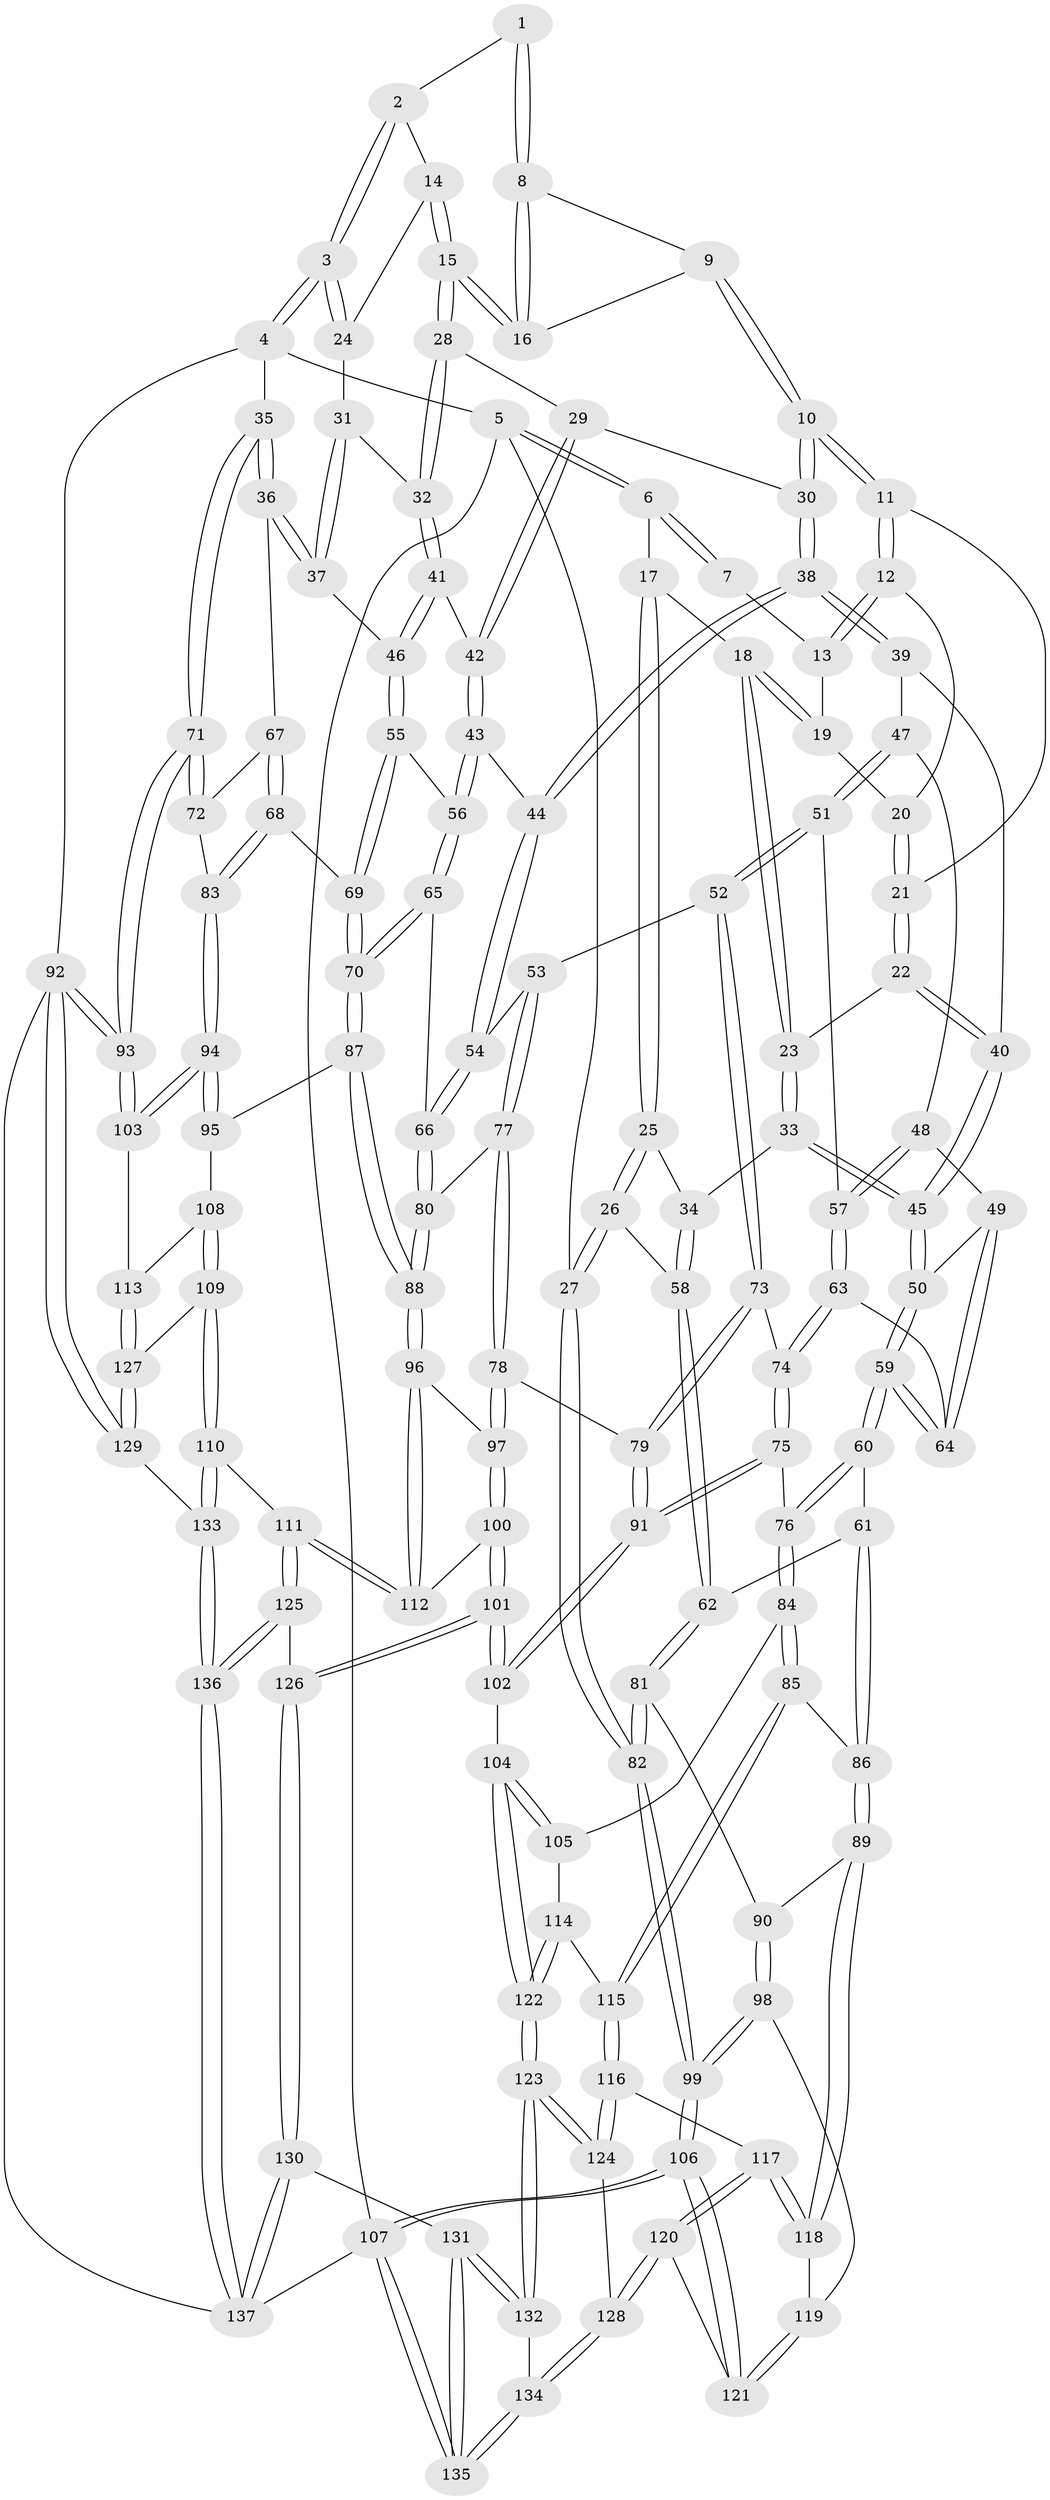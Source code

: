 // coarse degree distribution, {4: 0.2708333333333333, 2: 0.041666666666666664, 3: 0.6875}
// Generated by graph-tools (version 1.1) at 2025/38/03/04/25 23:38:26]
// undirected, 137 vertices, 339 edges
graph export_dot {
  node [color=gray90,style=filled];
  1 [pos="+0.6252823181214201+0"];
  2 [pos="+0.715211273763772+0"];
  3 [pos="+1+0"];
  4 [pos="+1+0"];
  5 [pos="+0+0"];
  6 [pos="+0+0"];
  7 [pos="+0.43112024336864524+0"];
  8 [pos="+0.6188303610209657+0"];
  9 [pos="+0.5978469068665311+0.055324820874736454"];
  10 [pos="+0.5244903049892775+0.16629082790789124"];
  11 [pos="+0.5106408990138301+0.16213701776741532"];
  12 [pos="+0.47288033845809707+0.08663138946222794"];
  13 [pos="+0.4205294464606699+0"];
  14 [pos="+0.7536605686896792+0.09376807006362127"];
  15 [pos="+0.7252155984613512+0.1334243126363755"];
  16 [pos="+0.7098948006268457+0.12082520664208862"];
  17 [pos="+0.13543327554831253+0.0041450526092035415"];
  18 [pos="+0.2425795951870212+0.1203887275265037"];
  19 [pos="+0.3497061155312762+0.07384873537841923"];
  20 [pos="+0.370877419906742+0.09950802937624756"];
  21 [pos="+0.42686301869838417+0.18492957156354423"];
  22 [pos="+0.3810074345262008+0.21800751050499514"];
  23 [pos="+0.2494356803323579+0.15038737331830632"];
  24 [pos="+0.9236910050030123+0.0758204703926911"];
  25 [pos="+0.07077305358410996+0.25978896504589966"];
  26 [pos="+0+0.2763783320183686"];
  27 [pos="+0+0.2718214657293136"];
  28 [pos="+0.72210053993752+0.16722038435871087"];
  29 [pos="+0.5402296488323356+0.17812943008067364"];
  30 [pos="+0.5333596073478913+0.17738202966850472"];
  31 [pos="+0.8804122611130297+0.18337512186606053"];
  32 [pos="+0.7488223184500262+0.21711997143759174"];
  33 [pos="+0.18902539228427487+0.2882041673603919"];
  34 [pos="+0.1538932343535262+0.2993180309583826"];
  35 [pos="+1+0.32033454199033784"];
  36 [pos="+0.9646223773421361+0.3387981871609232"];
  37 [pos="+0.9594091998821593+0.3376531631488061"];
  38 [pos="+0.5440740039796346+0.32596789956971883"];
  39 [pos="+0.373608405828629+0.27653091662080614"];
  40 [pos="+0.37293928712576324+0.27577464025015247"];
  41 [pos="+0.7389945393744486+0.2732678950881029"];
  42 [pos="+0.7175318860247046+0.2934137525298657"];
  43 [pos="+0.700527570901425+0.31718336659042"];
  44 [pos="+0.5520011909257929+0.34744016502512814"];
  45 [pos="+0.2709141955979525+0.33154821360604697"];
  46 [pos="+0.8921627000729906+0.35730733953341903"];
  47 [pos="+0.3996888801123409+0.3487135459704221"];
  48 [pos="+0.37103760699093397+0.3837808539931056"];
  49 [pos="+0.34806181172845607+0.3899903692851744"];
  50 [pos="+0.2908413029049383+0.39300804413682855"];
  51 [pos="+0.5035852437912655+0.40358873232384807"];
  52 [pos="+0.525472667984112+0.4038110541817997"];
  53 [pos="+0.5286551136437289+0.40244407274203814"];
  54 [pos="+0.5345474776304001+0.39706545800391063"];
  55 [pos="+0.8555983065159384+0.4025198317144619"];
  56 [pos="+0.7259414741952384+0.4133479176349714"];
  57 [pos="+0.41420407825674166+0.4380392460358845"];
  58 [pos="+0.12442835009272947+0.4424377366298762"];
  59 [pos="+0.28260448200045346+0.44460553465095215"];
  60 [pos="+0.2754049758527878+0.45628663586652535"];
  61 [pos="+0.18304336432666657+0.47458494727208284"];
  62 [pos="+0.12598318071579603+0.456379592460706"];
  63 [pos="+0.3924728078449461+0.4594525970003069"];
  64 [pos="+0.3898965473178902+0.45867293294961936"];
  65 [pos="+0.7054949015113333+0.47363941438255674"];
  66 [pos="+0.6688367091049181+0.4771455620753654"];
  67 [pos="+0.9510160038649547+0.424957872035464"];
  68 [pos="+0.8607814975175977+0.5411836598416448"];
  69 [pos="+0.8336438093331053+0.5334356866718678"];
  70 [pos="+0.7773583837304096+0.5552789713943924"];
  71 [pos="+1+0.4136256507908717"];
  72 [pos="+0.9528934782329359+0.5041790956169383"];
  73 [pos="+0.4708133380939364+0.5164141291868085"];
  74 [pos="+0.39664189204659606+0.5329193165488546"];
  75 [pos="+0.3625694021970343+0.5767828031337205"];
  76 [pos="+0.32650566567743816+0.5797215863267909"];
  77 [pos="+0.5752146175263733+0.5694876009614963"];
  78 [pos="+0.5621569947350825+0.5847877357765583"];
  79 [pos="+0.5102341893323588+0.5777064184671393"];
  80 [pos="+0.6095655788228249+0.5591377337566568"];
  81 [pos="+0.09559987020208247+0.488803407243701"];
  82 [pos="+0+0.5847870218735708"];
  83 [pos="+0.9288976460229869+0.5708736095837786"];
  84 [pos="+0.3037831899232291+0.60024027301069"];
  85 [pos="+0.23058705860356027+0.6251386709167389"];
  86 [pos="+0.23012028248335423+0.6251443465292753"];
  87 [pos="+0.7607252268623529+0.5979149775237628"];
  88 [pos="+0.7200424762086322+0.6270714410593976"];
  89 [pos="+0.20320908783599984+0.6376011053202525"];
  90 [pos="+0.1339726572109023+0.600659008563545"];
  91 [pos="+0.4319830794154694+0.6346412903279889"];
  92 [pos="+1+0.805618907571685"];
  93 [pos="+1+0.7137509595653106"];
  94 [pos="+0.9881181561200472+0.6363222088915798"];
  95 [pos="+0.78608941135025+0.6276556147086582"];
  96 [pos="+0.7181181906107439+0.6303565541730145"];
  97 [pos="+0.571568366974311+0.6449470919422324"];
  98 [pos="+0.008028701740476386+0.6617621260047928"];
  99 [pos="+0+0.6923961204322252"];
  100 [pos="+0.562685526018316+0.687039054519768"];
  101 [pos="+0.5258878181754802+0.7513939108350133"];
  102 [pos="+0.4537195900801127+0.7219835399329833"];
  103 [pos="+1+0.6696905387034694"];
  104 [pos="+0.37753682626844715+0.7537820381891845"];
  105 [pos="+0.3315664721354341+0.6805310886059749"];
  106 [pos="+0+0.8135742194411625"];
  107 [pos="+0+1"];
  108 [pos="+0.7909190707469057+0.6339931105088654"];
  109 [pos="+0.8236344904394727+0.7793067343831157"];
  110 [pos="+0.8024520285197461+0.7939943275692452"];
  111 [pos="+0.7130888486299956+0.8047264703370923"];
  112 [pos="+0.7036622837421694+0.6849964905481406"];
  113 [pos="+0.93859387646096+0.7035917240413928"];
  114 [pos="+0.2778000530559839+0.7164527461475696"];
  115 [pos="+0.27485878220631116+0.7159760900900936"];
  116 [pos="+0.24490827418814395+0.7709401209406369"];
  117 [pos="+0.19217350191831517+0.7507550734347541"];
  118 [pos="+0.1871549043004002+0.6695947169396862"];
  119 [pos="+0.12388698572723549+0.6906156432724211"];
  120 [pos="+0.1262756523441897+0.8088782626635344"];
  121 [pos="+0.10032617413852464+0.8032933208491899"];
  122 [pos="+0.371016680675232+0.7609202158713787"];
  123 [pos="+0.3226458770950994+0.8502367300414236"];
  124 [pos="+0.2997359757279126+0.8384042190754809"];
  125 [pos="+0.7116686484674782+0.8059691571140978"];
  126 [pos="+0.5782651926121263+0.848799360643247"];
  127 [pos="+0.8509510906860587+0.7716414673691844"];
  128 [pos="+0.15788410952215542+0.8511262491963055"];
  129 [pos="+0.9673816702644779+0.8987355160145524"];
  130 [pos="+0.46586444068580557+1"];
  131 [pos="+0.46209171238848673+1"];
  132 [pos="+0.3496505408287519+0.941292402906835"];
  133 [pos="+0.8802848414718716+0.9620818238289576"];
  134 [pos="+0.16023286985682803+0.9073977472965967"];
  135 [pos="+0+1"];
  136 [pos="+0.816757086818236+1"];
  137 [pos="+0.7746979598126638+1"];
  1 -- 2;
  1 -- 8;
  1 -- 8;
  2 -- 3;
  2 -- 3;
  2 -- 14;
  3 -- 4;
  3 -- 4;
  3 -- 24;
  3 -- 24;
  4 -- 5;
  4 -- 35;
  4 -- 92;
  5 -- 6;
  5 -- 6;
  5 -- 27;
  5 -- 107;
  6 -- 7;
  6 -- 7;
  6 -- 17;
  7 -- 13;
  8 -- 9;
  8 -- 16;
  8 -- 16;
  9 -- 10;
  9 -- 10;
  9 -- 16;
  10 -- 11;
  10 -- 11;
  10 -- 30;
  10 -- 30;
  11 -- 12;
  11 -- 12;
  11 -- 21;
  12 -- 13;
  12 -- 13;
  12 -- 20;
  13 -- 19;
  14 -- 15;
  14 -- 15;
  14 -- 24;
  15 -- 16;
  15 -- 16;
  15 -- 28;
  15 -- 28;
  17 -- 18;
  17 -- 25;
  17 -- 25;
  18 -- 19;
  18 -- 19;
  18 -- 23;
  18 -- 23;
  19 -- 20;
  20 -- 21;
  20 -- 21;
  21 -- 22;
  21 -- 22;
  22 -- 23;
  22 -- 40;
  22 -- 40;
  23 -- 33;
  23 -- 33;
  24 -- 31;
  25 -- 26;
  25 -- 26;
  25 -- 34;
  26 -- 27;
  26 -- 27;
  26 -- 58;
  27 -- 82;
  27 -- 82;
  28 -- 29;
  28 -- 32;
  28 -- 32;
  29 -- 30;
  29 -- 42;
  29 -- 42;
  30 -- 38;
  30 -- 38;
  31 -- 32;
  31 -- 37;
  31 -- 37;
  32 -- 41;
  32 -- 41;
  33 -- 34;
  33 -- 45;
  33 -- 45;
  34 -- 58;
  34 -- 58;
  35 -- 36;
  35 -- 36;
  35 -- 71;
  35 -- 71;
  36 -- 37;
  36 -- 37;
  36 -- 67;
  37 -- 46;
  38 -- 39;
  38 -- 39;
  38 -- 44;
  38 -- 44;
  39 -- 40;
  39 -- 47;
  40 -- 45;
  40 -- 45;
  41 -- 42;
  41 -- 46;
  41 -- 46;
  42 -- 43;
  42 -- 43;
  43 -- 44;
  43 -- 56;
  43 -- 56;
  44 -- 54;
  44 -- 54;
  45 -- 50;
  45 -- 50;
  46 -- 55;
  46 -- 55;
  47 -- 48;
  47 -- 51;
  47 -- 51;
  48 -- 49;
  48 -- 57;
  48 -- 57;
  49 -- 50;
  49 -- 64;
  49 -- 64;
  50 -- 59;
  50 -- 59;
  51 -- 52;
  51 -- 52;
  51 -- 57;
  52 -- 53;
  52 -- 73;
  52 -- 73;
  53 -- 54;
  53 -- 77;
  53 -- 77;
  54 -- 66;
  54 -- 66;
  55 -- 56;
  55 -- 69;
  55 -- 69;
  56 -- 65;
  56 -- 65;
  57 -- 63;
  57 -- 63;
  58 -- 62;
  58 -- 62;
  59 -- 60;
  59 -- 60;
  59 -- 64;
  59 -- 64;
  60 -- 61;
  60 -- 76;
  60 -- 76;
  61 -- 62;
  61 -- 86;
  61 -- 86;
  62 -- 81;
  62 -- 81;
  63 -- 64;
  63 -- 74;
  63 -- 74;
  65 -- 66;
  65 -- 70;
  65 -- 70;
  66 -- 80;
  66 -- 80;
  67 -- 68;
  67 -- 68;
  67 -- 72;
  68 -- 69;
  68 -- 83;
  68 -- 83;
  69 -- 70;
  69 -- 70;
  70 -- 87;
  70 -- 87;
  71 -- 72;
  71 -- 72;
  71 -- 93;
  71 -- 93;
  72 -- 83;
  73 -- 74;
  73 -- 79;
  73 -- 79;
  74 -- 75;
  74 -- 75;
  75 -- 76;
  75 -- 91;
  75 -- 91;
  76 -- 84;
  76 -- 84;
  77 -- 78;
  77 -- 78;
  77 -- 80;
  78 -- 79;
  78 -- 97;
  78 -- 97;
  79 -- 91;
  79 -- 91;
  80 -- 88;
  80 -- 88;
  81 -- 82;
  81 -- 82;
  81 -- 90;
  82 -- 99;
  82 -- 99;
  83 -- 94;
  83 -- 94;
  84 -- 85;
  84 -- 85;
  84 -- 105;
  85 -- 86;
  85 -- 115;
  85 -- 115;
  86 -- 89;
  86 -- 89;
  87 -- 88;
  87 -- 88;
  87 -- 95;
  88 -- 96;
  88 -- 96;
  89 -- 90;
  89 -- 118;
  89 -- 118;
  90 -- 98;
  90 -- 98;
  91 -- 102;
  91 -- 102;
  92 -- 93;
  92 -- 93;
  92 -- 129;
  92 -- 129;
  92 -- 137;
  93 -- 103;
  93 -- 103;
  94 -- 95;
  94 -- 95;
  94 -- 103;
  94 -- 103;
  95 -- 108;
  96 -- 97;
  96 -- 112;
  96 -- 112;
  97 -- 100;
  97 -- 100;
  98 -- 99;
  98 -- 99;
  98 -- 119;
  99 -- 106;
  99 -- 106;
  100 -- 101;
  100 -- 101;
  100 -- 112;
  101 -- 102;
  101 -- 102;
  101 -- 126;
  101 -- 126;
  102 -- 104;
  103 -- 113;
  104 -- 105;
  104 -- 105;
  104 -- 122;
  104 -- 122;
  105 -- 114;
  106 -- 107;
  106 -- 107;
  106 -- 121;
  106 -- 121;
  107 -- 135;
  107 -- 135;
  107 -- 137;
  108 -- 109;
  108 -- 109;
  108 -- 113;
  109 -- 110;
  109 -- 110;
  109 -- 127;
  110 -- 111;
  110 -- 133;
  110 -- 133;
  111 -- 112;
  111 -- 112;
  111 -- 125;
  111 -- 125;
  113 -- 127;
  113 -- 127;
  114 -- 115;
  114 -- 122;
  114 -- 122;
  115 -- 116;
  115 -- 116;
  116 -- 117;
  116 -- 124;
  116 -- 124;
  117 -- 118;
  117 -- 118;
  117 -- 120;
  117 -- 120;
  118 -- 119;
  119 -- 121;
  119 -- 121;
  120 -- 121;
  120 -- 128;
  120 -- 128;
  122 -- 123;
  122 -- 123;
  123 -- 124;
  123 -- 124;
  123 -- 132;
  123 -- 132;
  124 -- 128;
  125 -- 126;
  125 -- 136;
  125 -- 136;
  126 -- 130;
  126 -- 130;
  127 -- 129;
  127 -- 129;
  128 -- 134;
  128 -- 134;
  129 -- 133;
  130 -- 131;
  130 -- 137;
  130 -- 137;
  131 -- 132;
  131 -- 132;
  131 -- 135;
  131 -- 135;
  132 -- 134;
  133 -- 136;
  133 -- 136;
  134 -- 135;
  134 -- 135;
  136 -- 137;
  136 -- 137;
}
